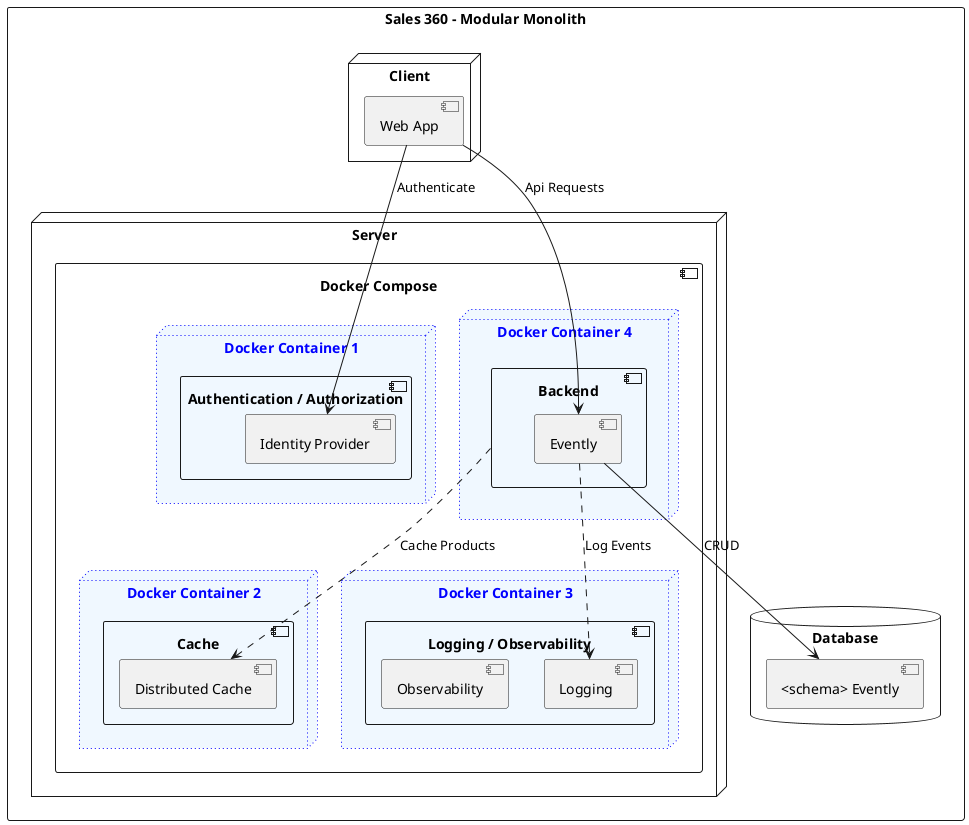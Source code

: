 @startuml modular_monolith_architecture
'skinparam linetype ortho
'!pragma layout smetana
'left to right direction

rectangle "Sales 360 - Modular Monolith" {
    node "Client" as Client_Node {
        [Web App] as WebApp_Client
    }
  
    database "Database" as Database_Node {
        database [<schema> Evently] as Evently_Database
    }

  node "Server" as Server_Node {
    component "Docker Compose" as DockerCompose_Component {
        node "Docker Container 1" #aliceblue;line:blue;line.dotted;text:blue {    
            component "Authentication / Authorization" {
              [Identity Provider] as IdentityProvider_AuthenticationAuthorization
            }
        }
    
        node "Docker Container 2" #aliceblue;line:blue;line.dotted;text:blue {
            component "Cache" as Cache_Component {
              [Distributed Cache] as DistributedCache_Cache
            }
        }
        
        node "Docker Container 3" #aliceblue;line:blue;line.dotted;text:blue {
            component "Logging / Observability" as LoggingObservability_Component {
              [Logging] as Logging_LoggingObservability
              [Observability] as Observability_LoggingObservability
            }
        }
        
        node "Docker Container 4" #aliceblue;line:blue;line.dotted;text:blue {        
            component "Backend" as Backend_Component {
              [Evently] as Evently_Server
            }
        }
    }
}
  
' Client to Server
WebApp_Client --> IdentityProvider_AuthenticationAuthorization : "Authenticate"
WebApp_Client --> Evently_Server : "Api Requests"

' Server to Database
Evently_Server --> Evently_Database : "CRUD"

' Server to Logging / Observability
Evently_Server -[Dashed]-> Logging_LoggingObservability : "Log Events"

' Server to Cache
Backend_Component -[Dashed]-> DistributedCache_Cache : "Cache Products"
}
@enduml